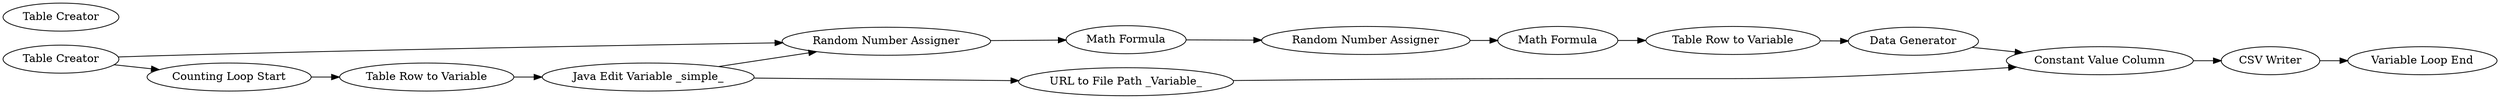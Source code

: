 digraph {
	1 [label="Data Generator"]
	2 [label="Random Number Assigner"]
	4 [label="Table Creator"]
	5 [label="Random Number Assigner"]
	6 [label="Math Formula"]
	7 [label="Table Row to Variable"]
	8 [label="Math Formula"]
	9 [label="Counting Loop Start"]
	10 [label="Table Row to Variable"]
	12 [label="Java Edit Variable _simple_"]
	13 [label="Variable Loop End"]
	14 [label="CSV Writer"]
	15 [label="Constant Value Column"]
	16 [label="URL to File Path _Variable_"]
	17 [label="Table Creator"]
	1 -> 15
	2 -> 8
	4 -> 2
	4 -> 9
	5 -> 6
	6 -> 7
	7 -> 1
	8 -> 5
	9 -> 10
	10 -> 12
	12 -> 2
	12 -> 16
	14 -> 13
	15 -> 14
	16 -> 15
	rankdir=LR
}
